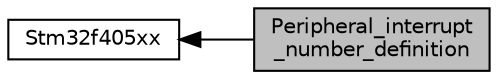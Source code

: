 digraph "Peripheral_interrupt_number_definition"
{
  edge [fontname="Helvetica",fontsize="10",labelfontname="Helvetica",labelfontsize="10"];
  node [fontname="Helvetica",fontsize="10",shape=box];
  rankdir=LR;
  Node1 [label="Peripheral_interrupt\l_number_definition",height=0.2,width=0.4,color="black", fillcolor="grey75", style="filled", fontcolor="black",tooltip=" "];
  Node2 [label="Stm32f405xx",height=0.2,width=0.4,color="black", fillcolor="white", style="filled",URL="$group__stm32f405xx.html",tooltip=" "];
  Node2->Node1 [shape=plaintext, dir="back", style="solid"];
}
